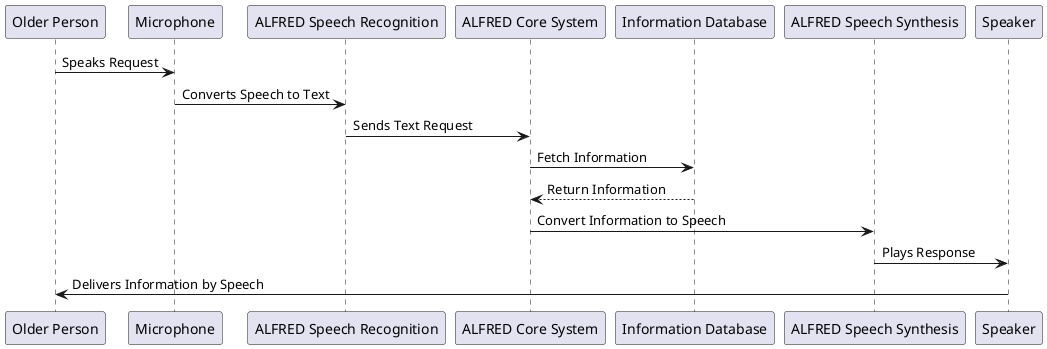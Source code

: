 @startuml
participant "Older Person" as user
participant "Microphone" as mic
participant "ALFRED Speech Recognition" as asr
participant "ALFRED Core System" as acs
participant "Information Database" as idb
participant "ALFRED Speech Synthesis" as ass
participant "Speaker" as spk

user -> mic : Speaks Request
mic -> asr : Converts Speech to Text
asr -> acs : Sends Text Request
acs -> idb : Fetch Information
idb --> acs : Return Information
acs -> ass : Convert Information to Speech
ass -> spk : Plays Response
spk -> user : Delivers Information by Speech
@enduml